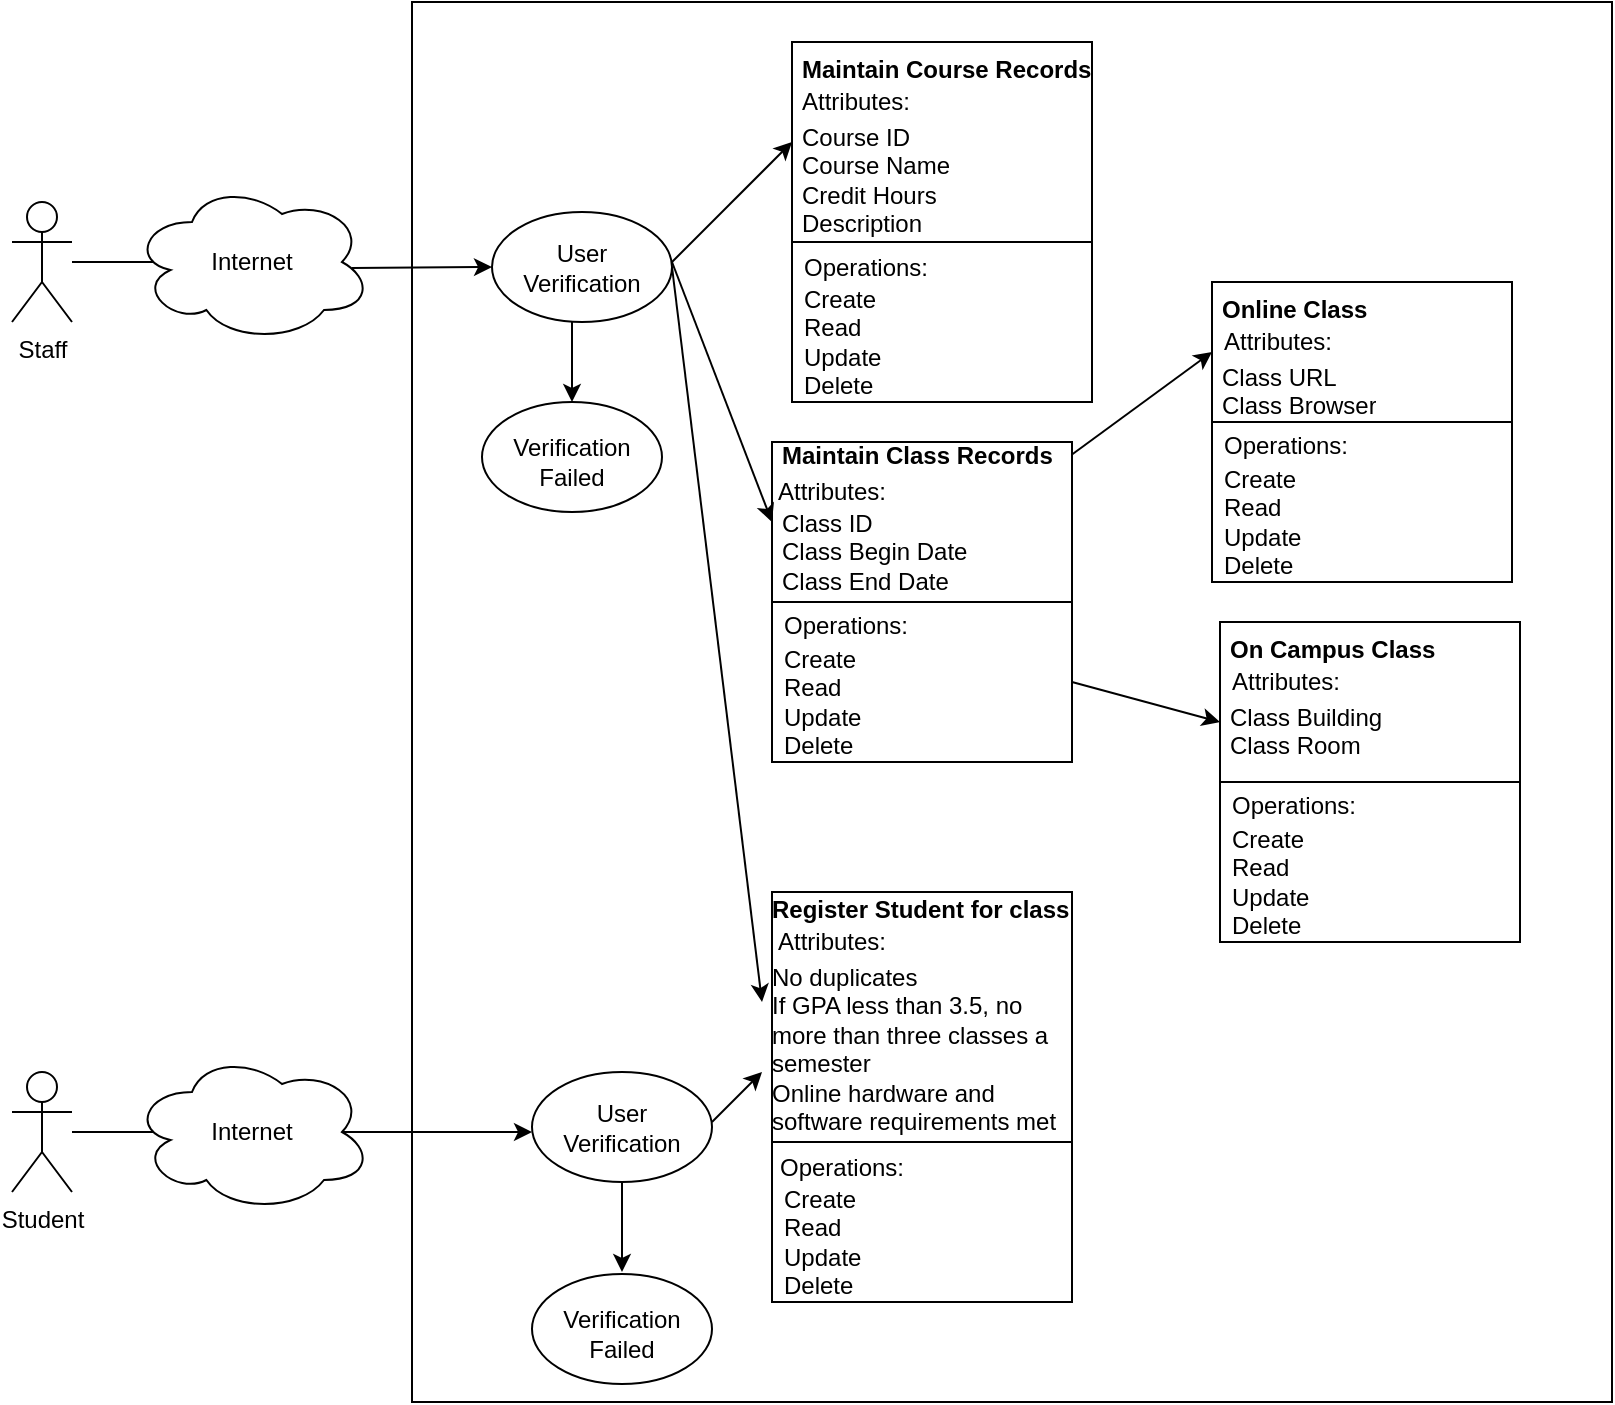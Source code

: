 <mxfile version="14.2.6" type="github">
  <diagram id="sVR1oTdYSU8NeBDIGIT6" name="Page-1">
    <mxGraphModel dx="1449" dy="663" grid="1" gridSize="10" guides="1" tooltips="1" connect="1" arrows="1" fold="1" page="1" pageScale="1" pageWidth="850" pageHeight="1100" math="0" shadow="0">
      <root>
        <mxCell id="0" />
        <mxCell id="1" parent="0" />
        <mxCell id="jB7B3gS2v9Q8qId17xF3-4" value="" style="rounded=0;whiteSpace=wrap;html=1;" parent="1" vertex="1">
          <mxGeometry x="230" y="10" width="600" height="700" as="geometry" />
        </mxCell>
        <mxCell id="5tiNl1Z9Ind5bCb4qitX-32" value="" style="ellipse;whiteSpace=wrap;html=1;" vertex="1" parent="1">
          <mxGeometry x="265" y="210" width="90" height="55" as="geometry" />
        </mxCell>
        <mxCell id="5tiNl1Z9Ind5bCb4qitX-24" value="" style="ellipse;whiteSpace=wrap;html=1;" vertex="1" parent="1">
          <mxGeometry x="290" y="545" width="90" height="55" as="geometry" />
        </mxCell>
        <mxCell id="5tiNl1Z9Ind5bCb4qitX-10" value="" style="rounded=0;whiteSpace=wrap;html=1;" vertex="1" parent="1">
          <mxGeometry x="410" y="455" width="150" height="125" as="geometry" />
        </mxCell>
        <mxCell id="jB7B3gS2v9Q8qId17xF3-7" style="edgeStyle=orthogonalEdgeStyle;rounded=0;orthogonalLoop=1;jettySize=auto;html=1;entryX=0;entryY=0.5;entryDx=0;entryDy=0;" parent="1" source="jB7B3gS2v9Q8qId17xF3-1" target="jB7B3gS2v9Q8qId17xF3-6" edge="1">
          <mxGeometry relative="1" as="geometry" />
        </mxCell>
        <mxCell id="jB7B3gS2v9Q8qId17xF3-1" value="Staff&lt;br&gt;" style="shape=umlActor;verticalLabelPosition=bottom;verticalAlign=top;html=1;outlineConnect=0;" parent="1" vertex="1">
          <mxGeometry x="30" y="110" width="30" height="60" as="geometry" />
        </mxCell>
        <mxCell id="jB7B3gS2v9Q8qId17xF3-5" value="" style="ellipse;shape=cloud;whiteSpace=wrap;html=1;" parent="1" vertex="1">
          <mxGeometry x="90" y="100" width="120" height="80" as="geometry" />
        </mxCell>
        <mxCell id="jB7B3gS2v9Q8qId17xF3-6" value="Internet" style="text;html=1;strokeColor=none;fillColor=none;align=center;verticalAlign=middle;whiteSpace=wrap;rounded=0;" parent="1" vertex="1">
          <mxGeometry x="130" y="130" width="40" height="20" as="geometry" />
        </mxCell>
        <mxCell id="jB7B3gS2v9Q8qId17xF3-14" style="edgeStyle=orthogonalEdgeStyle;rounded=0;orthogonalLoop=1;jettySize=auto;html=1;entryX=0.5;entryY=0;entryDx=0;entryDy=0;" parent="1" edge="1">
          <mxGeometry relative="1" as="geometry">
            <mxPoint x="310" y="165" as="sourcePoint" />
            <mxPoint x="310" y="210" as="targetPoint" />
          </mxGeometry>
        </mxCell>
        <mxCell id="jB7B3gS2v9Q8qId17xF3-13" value="Verification Failed" style="text;html=1;strokeColor=none;fillColor=none;align=center;verticalAlign=middle;whiteSpace=wrap;rounded=0;" parent="1" vertex="1">
          <mxGeometry x="290" y="230" width="40" height="20" as="geometry" />
        </mxCell>
        <mxCell id="jB7B3gS2v9Q8qId17xF3-16" value="" style="rounded=0;whiteSpace=wrap;html=1;" parent="1" vertex="1">
          <mxGeometry x="420" y="30" width="150" height="100" as="geometry" />
        </mxCell>
        <mxCell id="jB7B3gS2v9Q8qId17xF3-18" value="&lt;h1&gt;&lt;span style=&quot;font-size: 12px&quot;&gt;Maintain Course Records&lt;/span&gt;&lt;/h1&gt;&lt;p&gt;Course ID&lt;br&gt;Course Name&lt;br&gt;Credit Hours&lt;br&gt;Description&lt;/p&gt;" style="text;html=1;strokeColor=none;fillColor=none;spacing=5;spacingTop=-20;whiteSpace=wrap;overflow=hidden;rounded=0;" parent="1" vertex="1">
          <mxGeometry x="420" y="20" width="160" height="110" as="geometry" />
        </mxCell>
        <mxCell id="jB7B3gS2v9Q8qId17xF3-19" value="" style="endArrow=classic;html=1;entryX=0;entryY=0.5;entryDx=0;entryDy=0;" parent="1" target="jB7B3gS2v9Q8qId17xF3-16" edge="1">
          <mxGeometry width="50" height="50" relative="1" as="geometry">
            <mxPoint x="360" y="140" as="sourcePoint" />
            <mxPoint x="410" y="90" as="targetPoint" />
          </mxGeometry>
        </mxCell>
        <mxCell id="jB7B3gS2v9Q8qId17xF3-20" value="" style="rounded=0;whiteSpace=wrap;html=1;" parent="1" vertex="1">
          <mxGeometry x="410" y="230" width="150" height="80" as="geometry" />
        </mxCell>
        <mxCell id="jB7B3gS2v9Q8qId17xF3-21" value="&lt;h1&gt;&lt;span style=&quot;font-size: 12px&quot;&gt;Maintain Class Records&lt;/span&gt;&lt;/h1&gt;&lt;div&gt;&lt;span style=&quot;font-size: 12px&quot;&gt;Class ID&lt;/span&gt;&lt;/div&gt;&lt;div&gt;&lt;span style=&quot;font-size: 12px&quot;&gt;Class Begin Date&lt;/span&gt;&lt;/div&gt;&lt;div&gt;&lt;span style=&quot;font-size: 12px&quot;&gt;Class End Date&lt;/span&gt;&lt;/div&gt;" style="text;html=1;strokeColor=none;fillColor=none;spacing=5;spacingTop=-20;whiteSpace=wrap;overflow=hidden;rounded=0;" parent="1" vertex="1">
          <mxGeometry x="410" y="212.5" width="150" height="95" as="geometry" />
        </mxCell>
        <mxCell id="jB7B3gS2v9Q8qId17xF3-22" value="" style="endArrow=classic;html=1;entryX=0;entryY=0.5;entryDx=0;entryDy=0;" parent="1" target="jB7B3gS2v9Q8qId17xF3-20" edge="1">
          <mxGeometry width="50" height="50" relative="1" as="geometry">
            <mxPoint x="360" y="140" as="sourcePoint" />
            <mxPoint x="740" y="180" as="targetPoint" />
          </mxGeometry>
        </mxCell>
        <mxCell id="jB7B3gS2v9Q8qId17xF3-23" value="" style="endArrow=classic;html=1;entryX=0;entryY=0.5;entryDx=0;entryDy=0;exitX=1;exitY=0.25;exitDx=0;exitDy=0;" parent="1" source="jB7B3gS2v9Q8qId17xF3-21" target="jB7B3gS2v9Q8qId17xF3-24" edge="1">
          <mxGeometry width="50" height="50" relative="1" as="geometry">
            <mxPoint x="570" y="200" as="sourcePoint" />
            <mxPoint x="590" y="180" as="targetPoint" />
          </mxGeometry>
        </mxCell>
        <mxCell id="jB7B3gS2v9Q8qId17xF3-24" value="" style="rounded=0;whiteSpace=wrap;html=1;" parent="1" vertex="1">
          <mxGeometry x="630" y="150" width="150" height="70" as="geometry" />
        </mxCell>
        <mxCell id="jB7B3gS2v9Q8qId17xF3-25" value="&lt;h1&gt;&lt;span style=&quot;font-size: 12px&quot;&gt;Online Class&lt;/span&gt;&lt;/h1&gt;&lt;div&gt;&lt;span style=&quot;font-size: 12px&quot;&gt;Class URL&lt;/span&gt;&lt;/div&gt;&lt;div&gt;&lt;span style=&quot;font-size: 12px&quot;&gt;Class Browser&lt;/span&gt;&lt;/div&gt;" style="text;html=1;strokeColor=none;fillColor=none;spacing=5;spacingTop=-20;whiteSpace=wrap;overflow=hidden;rounded=0;" parent="1" vertex="1">
          <mxGeometry x="630" y="140" width="150" height="80" as="geometry" />
        </mxCell>
        <mxCell id="jB7B3gS2v9Q8qId17xF3-27" value="" style="rounded=0;whiteSpace=wrap;html=1;" parent="1" vertex="1">
          <mxGeometry x="634" y="320" width="150" height="80" as="geometry" />
        </mxCell>
        <mxCell id="jB7B3gS2v9Q8qId17xF3-28" value="&lt;h1&gt;&lt;span style=&quot;font-size: 12px&quot;&gt;On Campus Class&lt;/span&gt;&lt;/h1&gt;&lt;div&gt;&lt;span style=&quot;font-size: 12px&quot;&gt;Class Building&lt;/span&gt;&lt;/div&gt;&lt;div&gt;&lt;span style=&quot;font-size: 12px&quot;&gt;Class Room&lt;/span&gt;&lt;/div&gt;" style="text;html=1;strokeColor=none;fillColor=none;spacing=5;spacingTop=-20;whiteSpace=wrap;overflow=hidden;rounded=0;" parent="1" vertex="1">
          <mxGeometry x="634" y="310" width="150" height="80" as="geometry" />
        </mxCell>
        <mxCell id="jB7B3gS2v9Q8qId17xF3-31" style="edgeStyle=orthogonalEdgeStyle;rounded=0;orthogonalLoop=1;jettySize=auto;html=1;exitX=0.5;exitY=1;exitDx=0;exitDy=0;" parent="1" source="jB7B3gS2v9Q8qId17xF3-21" target="jB7B3gS2v9Q8qId17xF3-21" edge="1">
          <mxGeometry relative="1" as="geometry" />
        </mxCell>
        <mxCell id="jB7B3gS2v9Q8qId17xF3-58" value="" style="rounded=0;whiteSpace=wrap;html=1;" parent="1" vertex="1">
          <mxGeometry x="630" y="220" width="150" height="80" as="geometry" />
        </mxCell>
        <mxCell id="jB7B3gS2v9Q8qId17xF3-59" value="Operations:" style="text;html=1;strokeColor=none;fillColor=none;align=center;verticalAlign=middle;whiteSpace=wrap;rounded=0;" parent="1" vertex="1">
          <mxGeometry x="647" y="222" width="40" height="20" as="geometry" />
        </mxCell>
        <mxCell id="jB7B3gS2v9Q8qId17xF3-60" value="Attributes:" style="text;html=1;strokeColor=none;fillColor=none;align=center;verticalAlign=middle;whiteSpace=wrap;rounded=0;" parent="1" vertex="1">
          <mxGeometry x="643" y="170" width="40" height="20" as="geometry" />
        </mxCell>
        <mxCell id="jB7B3gS2v9Q8qId17xF3-61" value="Create&lt;br&gt;Read&lt;br&gt;Update&lt;br&gt;Delete" style="text;html=1;strokeColor=none;fillColor=none;align=left;verticalAlign=middle;whiteSpace=wrap;rounded=0;" parent="1" vertex="1">
          <mxGeometry x="634" y="260" width="40" height="20" as="geometry" />
        </mxCell>
        <mxCell id="jB7B3gS2v9Q8qId17xF3-62" value="Attributes:" style="text;html=1;strokeColor=none;fillColor=none;align=center;verticalAlign=middle;whiteSpace=wrap;rounded=0;" parent="1" vertex="1">
          <mxGeometry x="432" y="50" width="40" height="20" as="geometry" />
        </mxCell>
        <mxCell id="jB7B3gS2v9Q8qId17xF3-65" value="" style="rounded=0;whiteSpace=wrap;html=1;" parent="1" vertex="1">
          <mxGeometry x="420" y="130" width="150" height="80" as="geometry" />
        </mxCell>
        <mxCell id="jB7B3gS2v9Q8qId17xF3-66" value="Create&lt;br&gt;Read&lt;br&gt;Update&lt;br&gt;Delete" style="text;html=1;strokeColor=none;fillColor=none;align=left;verticalAlign=middle;whiteSpace=wrap;rounded=0;" parent="1" vertex="1">
          <mxGeometry x="424" y="170" width="40" height="20" as="geometry" />
        </mxCell>
        <mxCell id="jB7B3gS2v9Q8qId17xF3-67" value="Operations:" style="text;html=1;strokeColor=none;fillColor=none;align=center;verticalAlign=middle;whiteSpace=wrap;rounded=0;" parent="1" vertex="1">
          <mxGeometry x="437" y="133" width="40" height="20" as="geometry" />
        </mxCell>
        <mxCell id="jB7B3gS2v9Q8qId17xF3-68" value="" style="rounded=0;whiteSpace=wrap;html=1;" parent="1" vertex="1">
          <mxGeometry x="410" y="310" width="150" height="80" as="geometry" />
        </mxCell>
        <mxCell id="jB7B3gS2v9Q8qId17xF3-69" value="Operations:" style="text;html=1;strokeColor=none;fillColor=none;align=center;verticalAlign=middle;whiteSpace=wrap;rounded=0;" parent="1" vertex="1">
          <mxGeometry x="427" y="312" width="40" height="20" as="geometry" />
        </mxCell>
        <mxCell id="jB7B3gS2v9Q8qId17xF3-70" value="Create&lt;br&gt;Read&lt;br&gt;Update&lt;br&gt;Delete" style="text;html=1;strokeColor=none;fillColor=none;align=left;verticalAlign=middle;whiteSpace=wrap;rounded=0;" parent="1" vertex="1">
          <mxGeometry x="414" y="350" width="40" height="20" as="geometry" />
        </mxCell>
        <mxCell id="jB7B3gS2v9Q8qId17xF3-71" value="" style="rounded=0;whiteSpace=wrap;html=1;" parent="1" vertex="1">
          <mxGeometry x="634" y="400" width="150" height="80" as="geometry" />
        </mxCell>
        <mxCell id="jB7B3gS2v9Q8qId17xF3-72" value="Operations:" style="text;html=1;strokeColor=none;fillColor=none;align=center;verticalAlign=middle;whiteSpace=wrap;rounded=0;" parent="1" vertex="1">
          <mxGeometry x="651" y="402" width="40" height="20" as="geometry" />
        </mxCell>
        <mxCell id="jB7B3gS2v9Q8qId17xF3-73" value="Create&lt;br&gt;Read&lt;br&gt;Update&lt;br&gt;Delete" style="text;html=1;strokeColor=none;fillColor=none;align=left;verticalAlign=middle;whiteSpace=wrap;rounded=0;" parent="1" vertex="1">
          <mxGeometry x="638" y="440" width="40" height="20" as="geometry" />
        </mxCell>
        <mxCell id="jB7B3gS2v9Q8qId17xF3-74" value="Attributes:" style="text;html=1;strokeColor=none;fillColor=none;align=center;verticalAlign=middle;whiteSpace=wrap;rounded=0;" parent="1" vertex="1">
          <mxGeometry x="420" y="245" width="40" height="20" as="geometry" />
        </mxCell>
        <mxCell id="jB7B3gS2v9Q8qId17xF3-75" value="Attributes:" style="text;html=1;strokeColor=none;fillColor=none;align=center;verticalAlign=middle;whiteSpace=wrap;rounded=0;" parent="1" vertex="1">
          <mxGeometry x="647" y="340" width="40" height="20" as="geometry" />
        </mxCell>
        <mxCell id="jB7B3gS2v9Q8qId17xF3-76" value="" style="endArrow=classic;html=1;exitX=1;exitY=0.5;exitDx=0;exitDy=0;entryX=0;entryY=0.75;entryDx=0;entryDy=0;" parent="1" source="jB7B3gS2v9Q8qId17xF3-68" target="jB7B3gS2v9Q8qId17xF3-28" edge="1">
          <mxGeometry width="50" height="50" relative="1" as="geometry">
            <mxPoint x="400" y="370" as="sourcePoint" />
            <mxPoint x="450" y="320" as="targetPoint" />
          </mxGeometry>
        </mxCell>
        <mxCell id="5tiNl1Z9Ind5bCb4qitX-5" value="&lt;h1&gt;&lt;span style=&quot;font-size: 12px&quot;&gt;Register Student for class&lt;/span&gt;&lt;/h1&gt;&lt;div&gt;No duplicates&lt;/div&gt;&lt;div&gt;If GPA less than 3.5, no more than three classes a semester&lt;/div&gt;&lt;div&gt;Online hardware and software requirements met&lt;/div&gt;" style="text;html=1;strokeColor=none;fillColor=none;spacing=5;spacingTop=-20;whiteSpace=wrap;overflow=hidden;rounded=0;" vertex="1" parent="1">
          <mxGeometry x="405" y="440" width="160" height="140" as="geometry" />
        </mxCell>
        <mxCell id="5tiNl1Z9Ind5bCb4qitX-6" value="" style="rounded=0;whiteSpace=wrap;html=1;" vertex="1" parent="1">
          <mxGeometry x="410" y="580" width="150" height="80" as="geometry" />
        </mxCell>
        <mxCell id="5tiNl1Z9Ind5bCb4qitX-7" value="Operations:" style="text;html=1;strokeColor=none;fillColor=none;align=center;verticalAlign=middle;whiteSpace=wrap;rounded=0;" vertex="1" parent="1">
          <mxGeometry x="425" y="582.5" width="40" height="20" as="geometry" />
        </mxCell>
        <mxCell id="5tiNl1Z9Ind5bCb4qitX-8" value="Create&lt;br&gt;Read&lt;br&gt;Update&lt;br&gt;Delete" style="text;html=1;strokeColor=none;fillColor=none;align=left;verticalAlign=middle;whiteSpace=wrap;rounded=0;" vertex="1" parent="1">
          <mxGeometry x="414" y="620" width="40" height="20" as="geometry" />
        </mxCell>
        <mxCell id="5tiNl1Z9Ind5bCb4qitX-9" value="Attributes:" style="text;html=1;strokeColor=none;fillColor=none;align=center;verticalAlign=middle;whiteSpace=wrap;rounded=0;" vertex="1" parent="1">
          <mxGeometry x="420" y="470" width="40" height="20" as="geometry" />
        </mxCell>
        <mxCell id="5tiNl1Z9Ind5bCb4qitX-13" style="edgeStyle=orthogonalEdgeStyle;rounded=0;orthogonalLoop=1;jettySize=auto;html=1;entryX=0;entryY=0.5;entryDx=0;entryDy=0;" edge="1" parent="1" source="5tiNl1Z9Ind5bCb4qitX-14" target="5tiNl1Z9Ind5bCb4qitX-17">
          <mxGeometry relative="1" as="geometry" />
        </mxCell>
        <mxCell id="5tiNl1Z9Ind5bCb4qitX-14" value="Student" style="shape=umlActor;verticalLabelPosition=bottom;verticalAlign=top;html=1;outlineConnect=0;" vertex="1" parent="1">
          <mxGeometry x="30" y="545" width="30" height="60" as="geometry" />
        </mxCell>
        <mxCell id="5tiNl1Z9Ind5bCb4qitX-15" style="edgeStyle=orthogonalEdgeStyle;rounded=0;orthogonalLoop=1;jettySize=auto;html=1;exitX=0.875;exitY=0.5;exitDx=0;exitDy=0;exitPerimeter=0;" edge="1" parent="1" source="5tiNl1Z9Ind5bCb4qitX-16">
          <mxGeometry relative="1" as="geometry">
            <mxPoint x="290" y="575" as="targetPoint" />
          </mxGeometry>
        </mxCell>
        <mxCell id="5tiNl1Z9Ind5bCb4qitX-16" value="" style="ellipse;shape=cloud;whiteSpace=wrap;html=1;" vertex="1" parent="1">
          <mxGeometry x="90" y="535" width="120" height="80" as="geometry" />
        </mxCell>
        <mxCell id="5tiNl1Z9Ind5bCb4qitX-17" value="Internet" style="text;html=1;strokeColor=none;fillColor=none;align=center;verticalAlign=middle;whiteSpace=wrap;rounded=0;" vertex="1" parent="1">
          <mxGeometry x="130" y="565" width="40" height="20" as="geometry" />
        </mxCell>
        <mxCell id="5tiNl1Z9Ind5bCb4qitX-20" style="edgeStyle=orthogonalEdgeStyle;rounded=0;orthogonalLoop=1;jettySize=auto;html=1;entryX=0.5;entryY=0;entryDx=0;entryDy=0;" edge="1" parent="1">
          <mxGeometry relative="1" as="geometry">
            <mxPoint x="335" y="600" as="sourcePoint" />
            <mxPoint x="335" y="645" as="targetPoint" />
          </mxGeometry>
        </mxCell>
        <mxCell id="5tiNl1Z9Ind5bCb4qitX-21" value="User Verification" style="text;html=1;strokeColor=none;fillColor=none;align=center;verticalAlign=middle;whiteSpace=wrap;rounded=0;" vertex="1" parent="1">
          <mxGeometry x="315" y="562.5" width="40" height="20" as="geometry" />
        </mxCell>
        <mxCell id="5tiNl1Z9Ind5bCb4qitX-27" value="" style="endArrow=classic;html=1;entryX=0;entryY=0.75;entryDx=0;entryDy=0;" edge="1" parent="1" target="5tiNl1Z9Ind5bCb4qitX-5">
          <mxGeometry width="50" height="50" relative="1" as="geometry">
            <mxPoint x="380" y="570" as="sourcePoint" />
            <mxPoint x="430" y="520" as="targetPoint" />
          </mxGeometry>
        </mxCell>
        <mxCell id="5tiNl1Z9Ind5bCb4qitX-28" value="" style="endArrow=classic;html=1;exitX=1;exitY=0.5;exitDx=0;exitDy=0;entryX=0;entryY=0.5;entryDx=0;entryDy=0;" edge="1" parent="1" source="5tiNl1Z9Ind5bCb4qitX-29" target="5tiNl1Z9Ind5bCb4qitX-5">
          <mxGeometry width="50" height="50" relative="1" as="geometry">
            <mxPoint x="360" y="165" as="sourcePoint" />
            <mxPoint x="780" y="360" as="targetPoint" />
          </mxGeometry>
        </mxCell>
        <mxCell id="5tiNl1Z9Ind5bCb4qitX-29" value="" style="ellipse;whiteSpace=wrap;html=1;" vertex="1" parent="1">
          <mxGeometry x="270" y="115" width="90" height="55" as="geometry" />
        </mxCell>
        <mxCell id="5tiNl1Z9Ind5bCb4qitX-30" value="User Verification" style="text;html=1;strokeColor=none;fillColor=none;align=center;verticalAlign=middle;whiteSpace=wrap;rounded=0;" vertex="1" parent="1">
          <mxGeometry x="295" y="132.5" width="40" height="20" as="geometry" />
        </mxCell>
        <mxCell id="5tiNl1Z9Ind5bCb4qitX-31" value="" style="endArrow=classic;html=1;entryX=0;entryY=0.5;entryDx=0;entryDy=0;" edge="1" parent="1" target="5tiNl1Z9Ind5bCb4qitX-29">
          <mxGeometry width="50" height="50" relative="1" as="geometry">
            <mxPoint x="200" y="143" as="sourcePoint" />
            <mxPoint x="250" y="90" as="targetPoint" />
          </mxGeometry>
        </mxCell>
        <mxCell id="5tiNl1Z9Ind5bCb4qitX-33" value="" style="ellipse;whiteSpace=wrap;html=1;" vertex="1" parent="1">
          <mxGeometry x="290" y="646" width="90" height="55" as="geometry" />
        </mxCell>
        <mxCell id="5tiNl1Z9Ind5bCb4qitX-34" value="Verification Failed" style="text;html=1;strokeColor=none;fillColor=none;align=center;verticalAlign=middle;whiteSpace=wrap;rounded=0;" vertex="1" parent="1">
          <mxGeometry x="315" y="666" width="40" height="20" as="geometry" />
        </mxCell>
      </root>
    </mxGraphModel>
  </diagram>
</mxfile>
